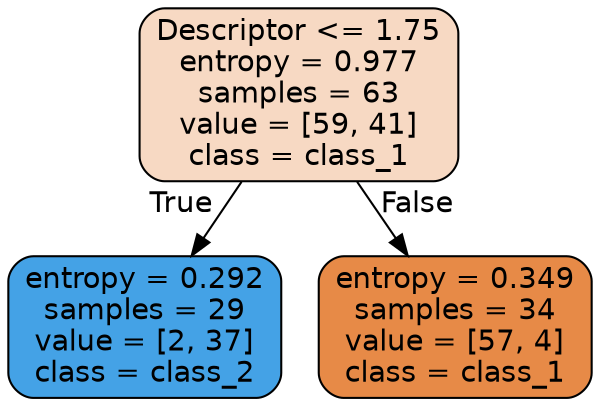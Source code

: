 digraph Tree {
node [shape=box, style="filled, rounded", color="black", fontname="helvetica"] ;
edge [fontname="helvetica"] ;
0 [label="Descriptor <= 1.75\nentropy = 0.977\nsamples = 63\nvalue = [59, 41]\nclass = class_1", fillcolor="#f7d9c3"] ;
1 [label="entropy = 0.292\nsamples = 29\nvalue = [2, 37]\nclass = class_2", fillcolor="#44a2e6"] ;
0 -> 1 [labeldistance=2.5, labelangle=45, headlabel="True"] ;
2 [label="entropy = 0.349\nsamples = 34\nvalue = [57, 4]\nclass = class_1", fillcolor="#e78a47"] ;
0 -> 2 [labeldistance=2.5, labelangle=-45, headlabel="False"] ;
}